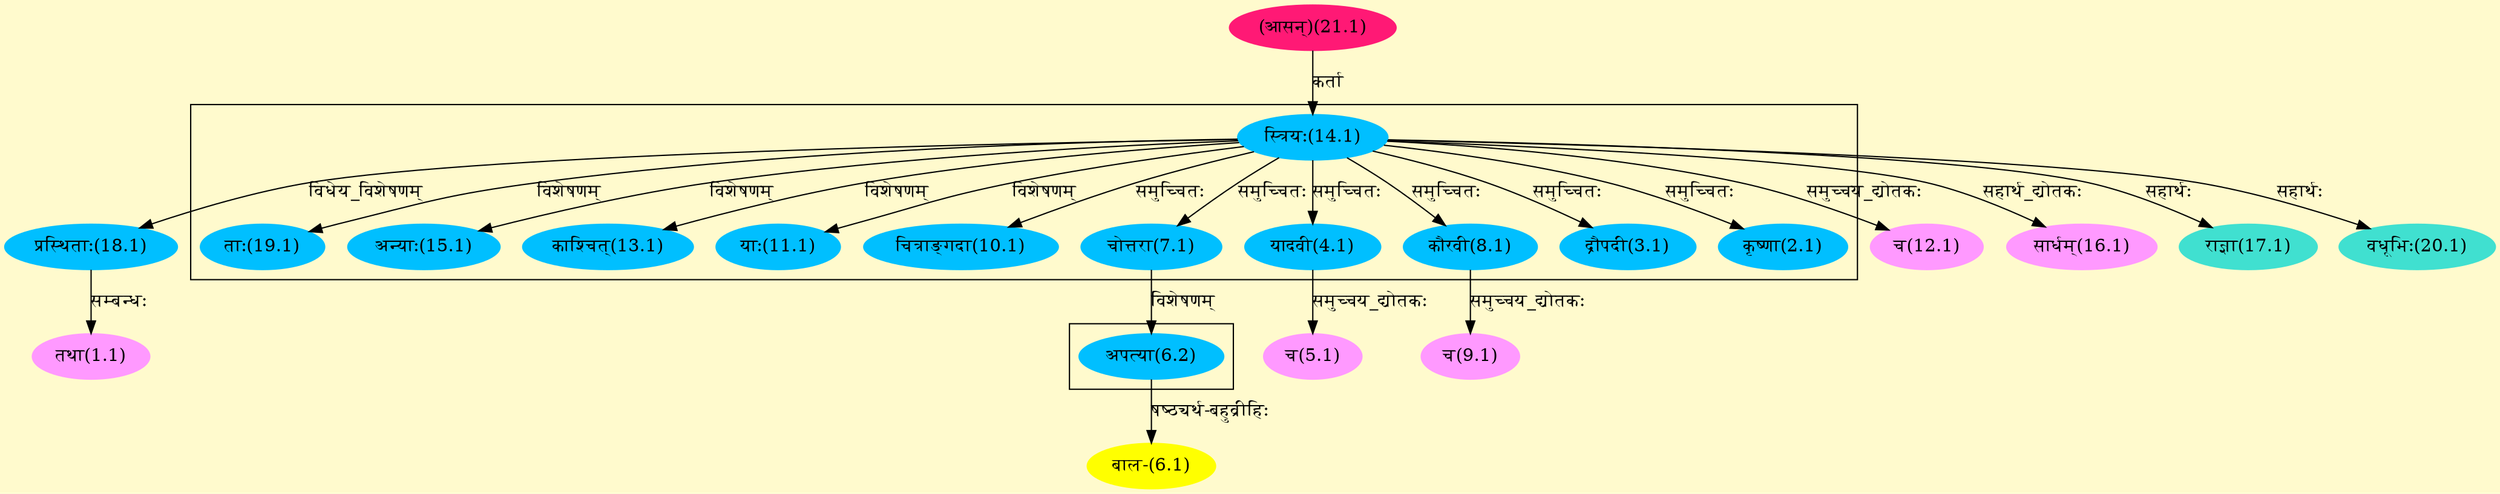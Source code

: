 digraph G{
rankdir=BT;
 compound=true;
 bgcolor="lemonchiffon1";

subgraph cluster_1{
Node2_1 [style=filled, color="#00BFFF" label = "कृष्णा(2.1)"]
Node14_1 [style=filled, color="#00BFFF" label = "स्त्रियः(14.1)"]
Node3_1 [style=filled, color="#00BFFF" label = "द्रौपदी(3.1)"]
Node4_1 [style=filled, color="#00BFFF" label = "यादवी(4.1)"]
Node7_1 [style=filled, color="#00BFFF" label = "चोत्तरा(7.1)"]
Node8_1 [style=filled, color="#00BFFF" label = "कौरवी(8.1)"]
Node10_1 [style=filled, color="#00BFFF" label = "चित्राङ्गदा(10.1)"]
Node11_1 [style=filled, color="#00BFFF" label = "याः(11.1)"]
Node13_1 [style=filled, color="#00BFFF" label = "काश्चित्(13.1)"]
Node15_1 [style=filled, color="#00BFFF" label = "अन्याः(15.1)"]
Node19_1 [style=filled, color="#00BFFF" label = "ताः(19.1)"]

}

subgraph cluster_2{
Node6_2 [style=filled, color="#00BFFF" label = "अपत्या(6.2)"]
Node7_1 [style=filled, color="#00BFFF" label = "चोत्तरा(7.1)"]

}
Node1_1 [style=filled, color="#FF99FF" label = "तथा(1.1)"]
Node18_1 [style=filled, color="#00BFFF" label = "प्रस्थिताः(18.1)"]
Node5_1 [style=filled, color="#FF99FF" label = "च(5.1)"]
Node4_1 [style=filled, color="#00BFFF" label = "यादवी(4.1)"]
Node6_1 [style=filled, color="#FFFF00" label = "बाल-(6.1)"]
Node6_2 [style=filled, color="#00BFFF" label = "अपत्या(6.2)"]
Node9_1 [style=filled, color="#FF99FF" label = "च(9.1)"]
Node8_1 [style=filled, color="#00BFFF" label = "कौरवी(8.1)"]
Node12_1 [style=filled, color="#FF99FF" label = "च(12.1)"]
Node14_1 [style=filled, color="#00BFFF" label = "स्त्रियः(14.1)"]
Node21_1 [style=filled, color="#FF1975" label = "(आसन्)(21.1)"]
Node16_1 [style=filled, color="#FF99FF" label = "सार्धम्(16.1)"]
Node17_1 [style=filled, color="#40E0D0" label = "राज्ञा(17.1)"]
Node20_1 [style=filled, color="#40E0D0" label = "वधूभिः(20.1)"]
/* Start of Relations section */

Node1_1 -> Node18_1 [  label="सम्बन्धः"  dir="back" ]
Node2_1 -> Node14_1 [  label="समुच्चितः"  dir="back" ]
Node3_1 -> Node14_1 [  label="समुच्चितः"  dir="back" ]
Node4_1 -> Node14_1 [  label="समुच्चितः"  dir="back" ]
Node5_1 -> Node4_1 [  label="समुच्चय_द्योतकः"  dir="back" ]
Node6_1 -> Node6_2 [  label="षष्ठ्यर्थ-बहुव्रीहिः"  dir="back" ]
Node6_2 -> Node7_1 [  label="विशेषणम्"  dir="back" ]
Node7_1 -> Node14_1 [  label="समुच्चितः"  dir="back" ]
Node8_1 -> Node14_1 [  label="समुच्चितः"  dir="back" ]
Node9_1 -> Node8_1 [  label="समुच्चय_द्योतकः"  dir="back" ]
Node10_1 -> Node14_1 [  label="समुच्चितः"  dir="back" ]
Node11_1 -> Node14_1 [  label="विशेषणम्"  dir="back" ]
Node12_1 -> Node14_1 [  label="समुच्चय_द्योतकः"  dir="back" ]
Node13_1 -> Node14_1 [  label="विशेषणम्"  dir="back" ]
Node14_1 -> Node21_1 [  label="कर्ता"  dir="back" ]
Node15_1 -> Node14_1 [  label="विशेषणम्"  dir="back" ]
Node16_1 -> Node14_1 [  label="सहार्थ_द्योतकः"  dir="back" ]
Node17_1 -> Node14_1 [  label="सहार्थः"  dir="back" ]
Node18_1 -> Node14_1 [  label="विधेय_विशेषणम्"  dir="back" ]
Node19_1 -> Node14_1 [  label="विशेषणम्"  dir="back" ]
Node20_1 -> Node14_1 [  label="सहार्थः"  dir="back" ]
}
